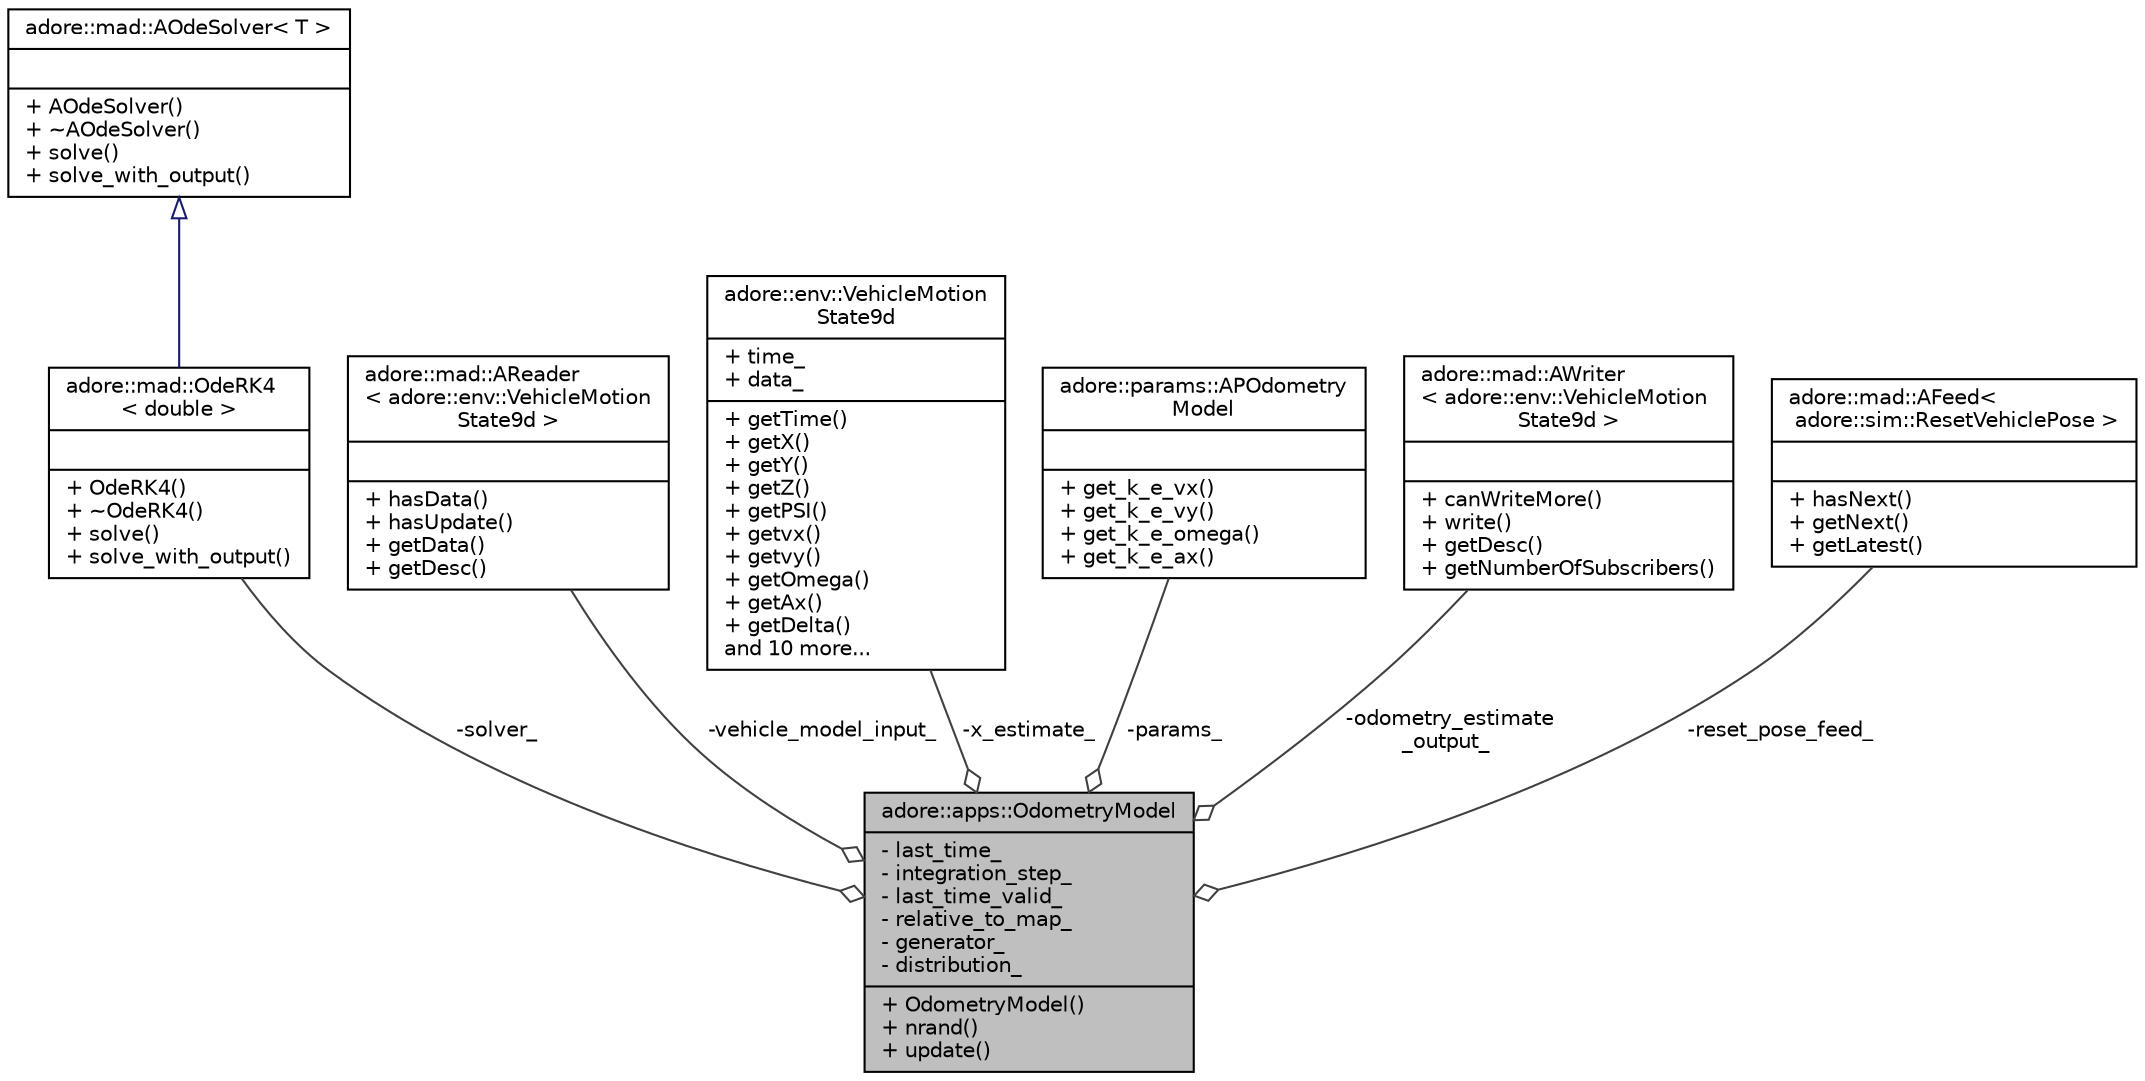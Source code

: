 digraph "adore::apps::OdometryModel"
{
 // LATEX_PDF_SIZE
  edge [fontname="Helvetica",fontsize="10",labelfontname="Helvetica",labelfontsize="10"];
  node [fontname="Helvetica",fontsize="10",shape=record];
  Node1 [label="{adore::apps::OdometryModel\n|- last_time_\l- integration_step_\l- last_time_valid_\l- relative_to_map_\l- generator_\l- distribution_\l|+ OdometryModel()\l+ nrand()\l+ update()\l}",height=0.2,width=0.4,color="black", fillcolor="grey75", style="filled", fontcolor="black",tooltip="a model for odometry sensor integrates velocities as measured with errors"];
  Node2 -> Node1 [color="grey25",fontsize="10",style="solid",label=" -solver_" ,arrowhead="odiamond",fontname="Helvetica"];
  Node2 [label="{adore::mad::OdeRK4\l\< double \>\n||+ OdeRK4()\l+ ~OdeRK4()\l+ solve()\l+ solve_with_output()\l}",height=0.2,width=0.4,color="black", fillcolor="white", style="filled",URL="$classadore_1_1mad_1_1OdeRK4.html",tooltip=" "];
  Node3 -> Node2 [dir="back",color="midnightblue",fontsize="10",style="solid",arrowtail="onormal",fontname="Helvetica"];
  Node3 [label="{adore::mad::AOdeSolver\< T \>\n||+ AOdeSolver()\l+ ~AOdeSolver()\l+ solve()\l+ solve_with_output()\l}",height=0.2,width=0.4,color="black", fillcolor="white", style="filled",URL="$classadore_1_1mad_1_1AOdeSolver.html",tooltip=" "];
  Node4 -> Node1 [color="grey25",fontsize="10",style="solid",label=" -vehicle_model_input_" ,arrowhead="odiamond",fontname="Helvetica"];
  Node4 [label="{adore::mad::AReader\l\< adore::env::VehicleMotion\lState9d \>\n||+ hasData()\l+ hasUpdate()\l+ getData()\l+ getDesc()\l}",height=0.2,width=0.4,color="black", fillcolor="white", style="filled",URL="$classadore_1_1mad_1_1AReader.html",tooltip=" "];
  Node5 -> Node1 [color="grey25",fontsize="10",style="solid",label=" -x_estimate_" ,arrowhead="odiamond",fontname="Helvetica"];
  Node5 [label="{adore::env::VehicleMotion\lState9d\n|+ time_\l+ data_\l|+ getTime()\l+ getX()\l+ getY()\l+ getZ()\l+ getPSI()\l+ getvx()\l+ getvy()\l+ getOmega()\l+ getAx()\l+ getDelta()\land 10 more...\l}",height=0.2,width=0.4,color="black", fillcolor="white", style="filled",URL="$structadore_1_1env_1_1VehicleMotionState9d.html",tooltip="This struct holds the motion state of the vehicle in 9d."];
  Node6 -> Node1 [color="grey25",fontsize="10",style="solid",label=" -params_" ,arrowhead="odiamond",fontname="Helvetica"];
  Node6 [label="{adore::params::APOdometry\lModel\n||+ get_k_e_vx()\l+ get_k_e_vy()\l+ get_k_e_omega()\l+ get_k_e_ax()\l}",height=0.2,width=0.4,color="black", fillcolor="white", style="filled",URL="$classadore_1_1params_1_1APOdometryModel.html",tooltip="abstract class containing parameters which configure odometry state estimation model"];
  Node7 -> Node1 [color="grey25",fontsize="10",style="solid",label=" -odometry_estimate\l_output_" ,arrowhead="odiamond",fontname="Helvetica"];
  Node7 [label="{adore::mad::AWriter\l\< adore::env::VehicleMotion\lState9d \>\n||+ canWriteMore()\l+ write()\l+ getDesc()\l+ getNumberOfSubscribers()\l}",height=0.2,width=0.4,color="black", fillcolor="white", style="filled",URL="$classadore_1_1mad_1_1AWriter.html",tooltip=" "];
  Node8 -> Node1 [color="grey25",fontsize="10",style="solid",label=" -reset_pose_feed_" ,arrowhead="odiamond",fontname="Helvetica"];
  Node8 [label="{adore::mad::AFeed\<\l adore::sim::ResetVehiclePose \>\n||+ hasNext()\l+ getNext()\l+ getLatest()\l}",height=0.2,width=0.4,color="black", fillcolor="white", style="filled",URL="$classadore_1_1mad_1_1AFeed.html",tooltip=" "];
}
